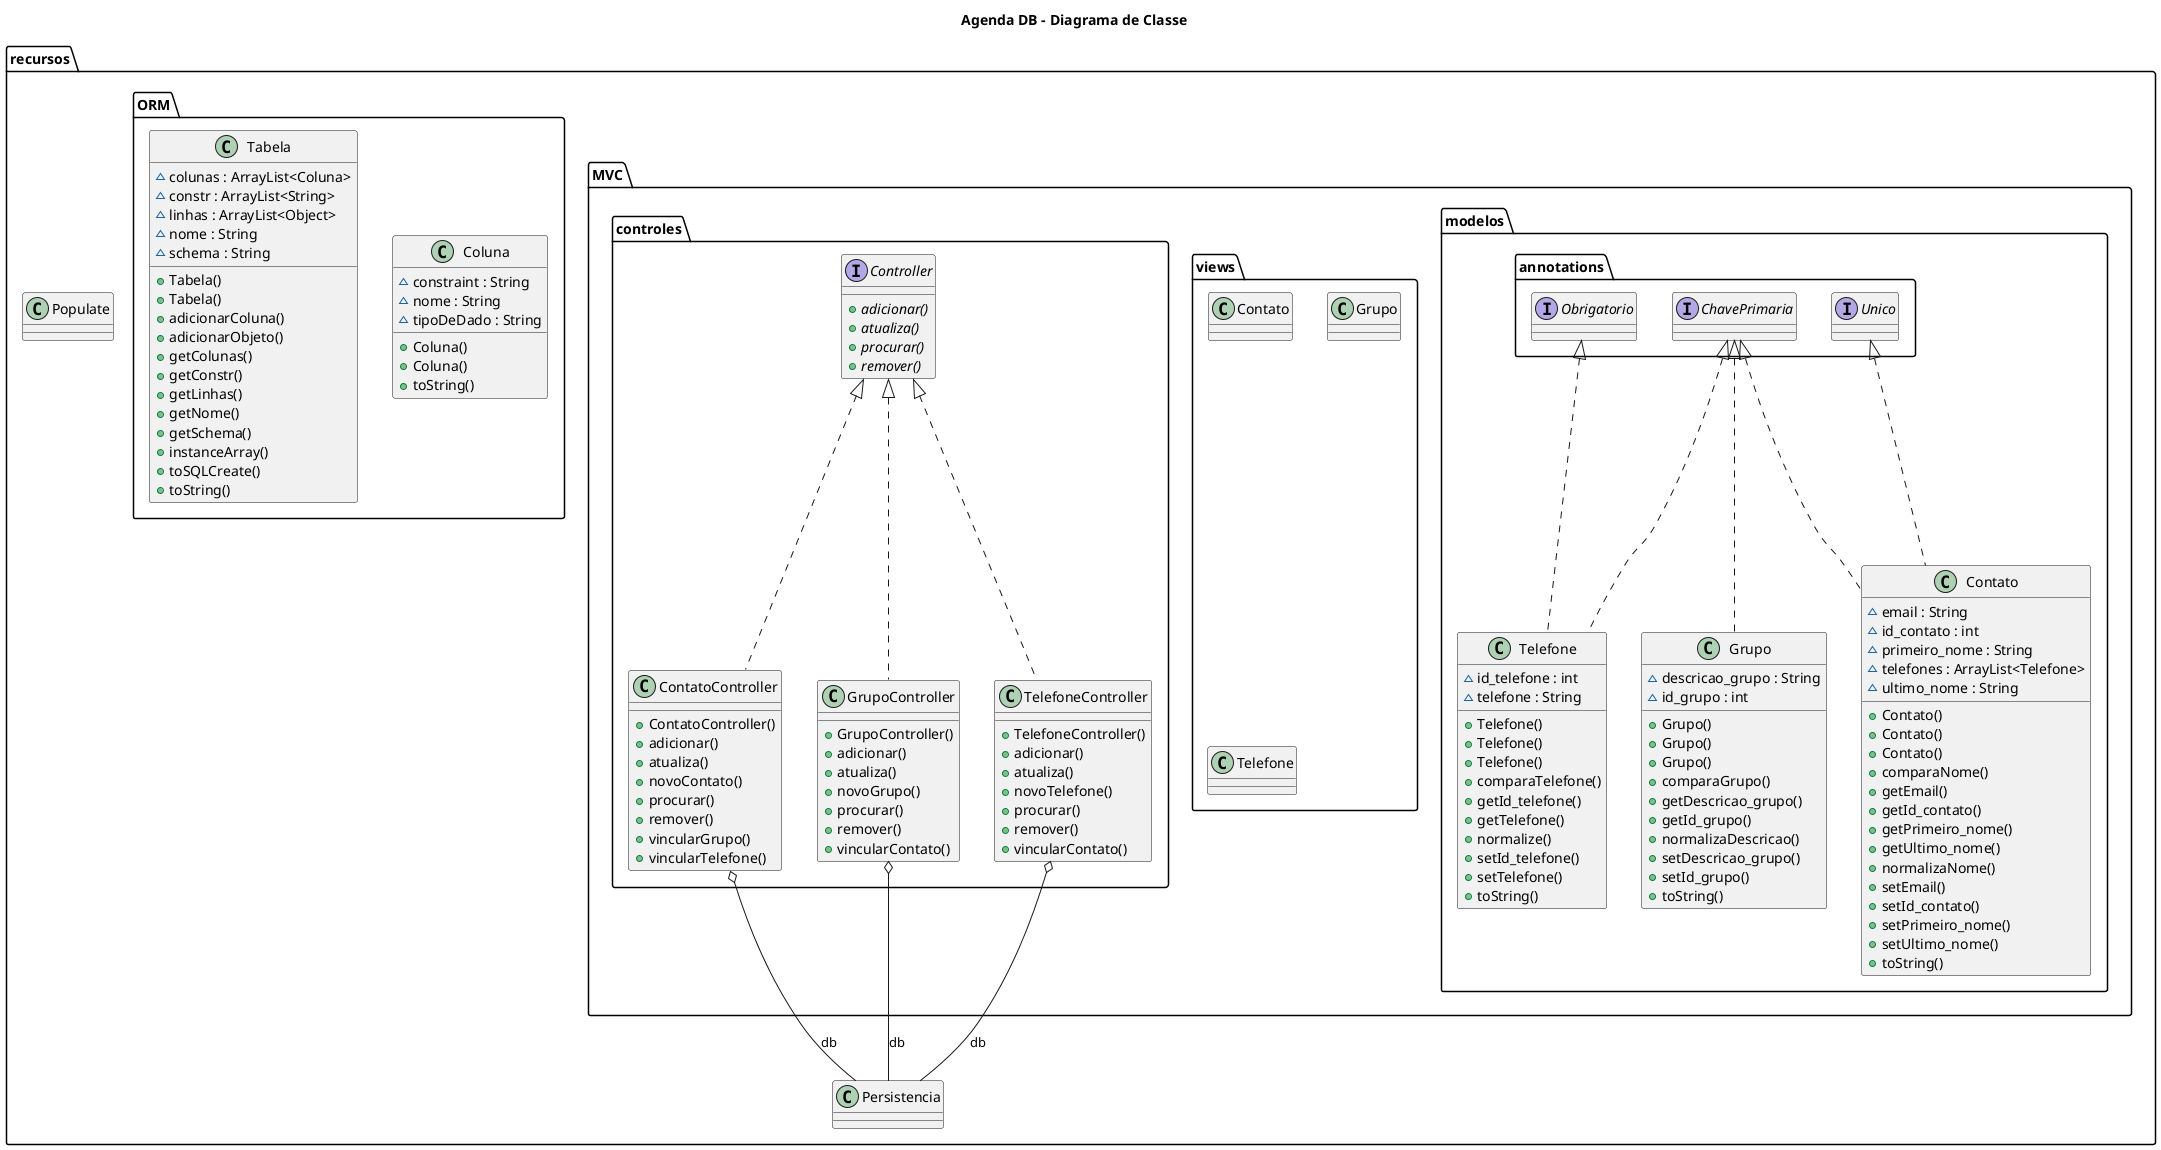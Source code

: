 @startuml

title Agenda DB - Diagrama de Classe

'------------ MVC ------------

    '------------ Modelos ------------
        class recursos.MVC.modelos.Contato {
            ~ email : String
            ~ id_contato : int
            ~ primeiro_nome : String
            ~ telefones : ArrayList<Telefone>
            ~ ultimo_nome : String
            + Contato()
            + Contato()
            + Contato()
            + comparaNome()
            + getEmail()
            + getId_contato()
            + getPrimeiro_nome()
            + getUltimo_nome()
            + normalizaNome()
            + setEmail()
            + setId_contato()
            + setPrimeiro_nome()
            + setUltimo_nome()
            + toString()
        }
        class recursos.MVC.modelos.Grupo {
            ~ descricao_grupo : String
            ~ id_grupo : int
            + Grupo()
            + Grupo()
            + Grupo()
            + comparaGrupo()
            + getDescricao_grupo()
            + getId_grupo()
            + normalizaDescricao()
            + setDescricao_grupo()
            + setId_grupo()
            + toString()
        }
        class recursos.MVC.modelos.Telefone {
            ~ id_telefone : int
            ~ telefone : String
            + Telefone()
            + Telefone()
            + Telefone()
            + comparaTelefone()
            + getId_telefone()
            + getTelefone()
            + normalize()
            + setId_telefone()
            + setTelefone()
            + toString()
        }

        '------------ Annotations ------------
        interface recursos.MVC.modelos.annotations.ChavePrimaria {
        }
        interface recursos.MVC.modelos.annotations.Obrigatorio {
        }
        interface recursos.MVC.modelos.annotations.Unico {
        }

    '------------ Views ------------

        class recursos.MVC.views.Contato {
        }
        class recursos.MVC.views.Grupo {
        }
        class recursos.MVC.views.Telefone {
        }


    '------------ Controles ------------
        class recursos.MVC.controles.ContatoController {
            + ContatoController()
            + adicionar()
            + atualiza()
            + novoContato()
            + procurar()
            + remover()
            + vincularGrupo()
            + vincularTelefone()
        }
        class recursos.MVC.controles.GrupoController {
            + GrupoController()
            + adicionar()
            + atualiza()
            + novoGrupo()
            + procurar()
            + remover()
            + vincularContato()
        }
        class recursos.MVC.controles.TelefoneController {
            + TelefoneController()
            + adicionar()
            + atualiza()
            + novoTelefone()
            + procurar()
            + remover()
            + vincularContato()
        }

        '------------ Interface ------------
        interface recursos.MVC.controles.Controller {
            {abstract} + adicionar()
            {abstract} + atualiza()
            {abstract} + procurar()
            {abstract} + remover()
        }

'------------ ORM ------------
    class recursos.Persistencia {
    }
    class recursos.Populate {
    }
    class recursos.ORM.Coluna {
        ~ constraint : String
        ~ nome : String
        ~ tipoDeDado : String
        + Coluna()
        + Coluna()
        + toString()
    }
    class recursos.ORM.Tabela {
        ~ colunas : ArrayList<Coluna>
        ~ constr : ArrayList<String>
        ~ linhas : ArrayList<Object>
        ~ nome : String
        ~ schema : String
        + Tabela()
        + Tabela()
        + adicionarColuna()
        + adicionarObjeto()
        + getColunas()
        + getConstr()
        + getLinhas()
        + getNome()
        + getSchema()
        + instanceArray()
        + toSQLCreate()
        + toString()
    }



recursos.MVC.controles.ContatoController .up.|> recursos.MVC.controles.Controller
recursos.MVC.controles.ContatoController o-- recursos.Persistencia : db
recursos.MVC.controles.GrupoController .up.|> recursos.MVC.controles.Controller
recursos.MVC.controles.GrupoController o-- recursos.Persistencia : db
recursos.MVC.controles.TelefoneController .up.|> recursos.MVC.controles.Controller
recursos.MVC.controles.TelefoneController o-- recursos.Persistencia : db

recursos.MVC.modelos.Contato .up.|> recursos.MVC.modelos.annotations.ChavePrimaria
recursos.MVC.modelos.Contato .up.|> recursos.MVC.modelos.annotations.Unico

recursos.MVC.modelos.Grupo .up.|> recursos.MVC.modelos.annotations.ChavePrimaria

recursos.MVC.modelos.Telefone .up.|> recursos.MVC.modelos.annotations.ChavePrimaria
recursos.MVC.modelos.Telefone .up.|> recursos.MVC.modelos.annotations.Obrigatorio

recursos.Persistencia +-down- recursos.Persistencia.Utils

@enduml

